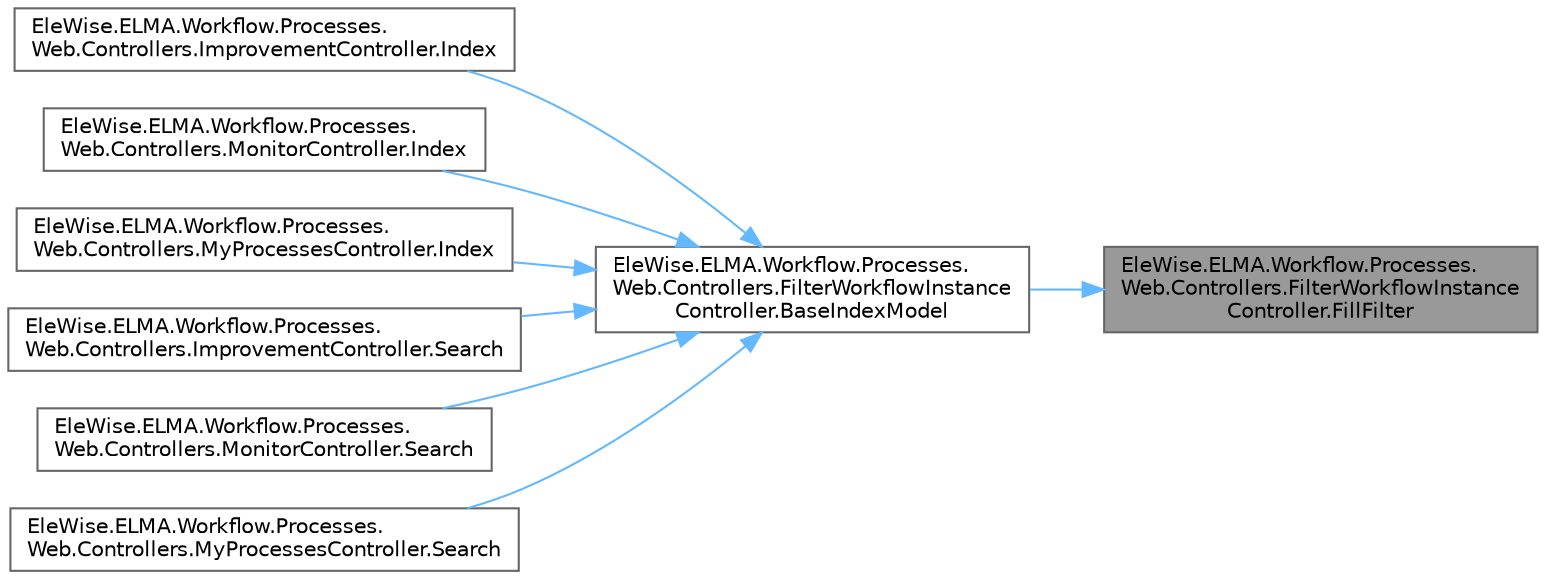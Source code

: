 digraph "EleWise.ELMA.Workflow.Processes.Web.Controllers.FilterWorkflowInstanceController.FillFilter"
{
 // LATEX_PDF_SIZE
  bgcolor="transparent";
  edge [fontname=Helvetica,fontsize=10,labelfontname=Helvetica,labelfontsize=10];
  node [fontname=Helvetica,fontsize=10,shape=box,height=0.2,width=0.4];
  rankdir="RL";
  Node1 [id="Node000001",label="EleWise.ELMA.Workflow.Processes.\lWeb.Controllers.FilterWorkflowInstance\lController.FillFilter",height=0.2,width=0.4,color="gray40", fillcolor="grey60", style="filled", fontcolor="black",tooltip="Посчтитать типы фильтров в подсвойствах"];
  Node1 -> Node2 [id="edge1_Node000001_Node000002",dir="back",color="steelblue1",style="solid",tooltip=" "];
  Node2 [id="Node000002",label="EleWise.ELMA.Workflow.Processes.\lWeb.Controllers.FilterWorkflowInstance\lController.BaseIndexModel",height=0.2,width=0.4,color="grey40", fillcolor="white", style="filled",URL="$class_ele_wise_1_1_e_l_m_a_1_1_workflow_1_1_processes_1_1_web_1_1_controllers_1_1_filter_workflow_instance_controller.html#a9ba554f2296a77442204bfc0ea912a22",tooltip="Модель для фильтрации экземпляров процесса"];
  Node2 -> Node3 [id="edge2_Node000002_Node000003",dir="back",color="steelblue1",style="solid",tooltip=" "];
  Node3 [id="Node000003",label="EleWise.ELMA.Workflow.Processes.\lWeb.Controllers.ImprovementController.Index",height=0.2,width=0.4,color="grey40", fillcolor="white", style="filled",URL="$class_ele_wise_1_1_e_l_m_a_1_1_workflow_1_1_processes_1_1_web_1_1_controllers_1_1_improvement_controller.html#a42b7cf82a1f9c5e89b6d9f4c84272e37",tooltip=" "];
  Node2 -> Node4 [id="edge3_Node000002_Node000004",dir="back",color="steelblue1",style="solid",tooltip=" "];
  Node4 [id="Node000004",label="EleWise.ELMA.Workflow.Processes.\lWeb.Controllers.MonitorController.Index",height=0.2,width=0.4,color="grey40", fillcolor="white", style="filled",URL="$class_ele_wise_1_1_e_l_m_a_1_1_workflow_1_1_processes_1_1_web_1_1_controllers_1_1_monitor_controller.html#af060bc9a1c843377f47a66aa5ee80f7c",tooltip="Главная страница монитора процессов"];
  Node2 -> Node5 [id="edge4_Node000002_Node000005",dir="back",color="steelblue1",style="solid",tooltip=" "];
  Node5 [id="Node000005",label="EleWise.ELMA.Workflow.Processes.\lWeb.Controllers.MyProcessesController.Index",height=0.2,width=0.4,color="grey40", fillcolor="white", style="filled",URL="$class_ele_wise_1_1_e_l_m_a_1_1_workflow_1_1_processes_1_1_web_1_1_controllers_1_1_my_processes_controller.html#aafe5bc73aa5f449643b3dce4b419ad10",tooltip="Мои процессы"];
  Node2 -> Node6 [id="edge5_Node000002_Node000006",dir="back",color="steelblue1",style="solid",tooltip=" "];
  Node6 [id="Node000006",label="EleWise.ELMA.Workflow.Processes.\lWeb.Controllers.ImprovementController.Search",height=0.2,width=0.4,color="grey40", fillcolor="white", style="filled",URL="$class_ele_wise_1_1_e_l_m_a_1_1_workflow_1_1_processes_1_1_web_1_1_controllers_1_1_improvement_controller.html#ab15554412c26695cbeb59d56796ba964",tooltip=" "];
  Node2 -> Node7 [id="edge6_Node000002_Node000007",dir="back",color="steelblue1",style="solid",tooltip=" "];
  Node7 [id="Node000007",label="EleWise.ELMA.Workflow.Processes.\lWeb.Controllers.MonitorController.Search",height=0.2,width=0.4,color="grey40", fillcolor="white", style="filled",URL="$class_ele_wise_1_1_e_l_m_a_1_1_workflow_1_1_processes_1_1_web_1_1_controllers_1_1_monitor_controller.html#a78f89fa4c2d933f70131468382d4c234",tooltip=" "];
  Node2 -> Node8 [id="edge7_Node000002_Node000008",dir="back",color="steelblue1",style="solid",tooltip=" "];
  Node8 [id="Node000008",label="EleWise.ELMA.Workflow.Processes.\lWeb.Controllers.MyProcessesController.Search",height=0.2,width=0.4,color="grey40", fillcolor="white", style="filled",URL="$class_ele_wise_1_1_e_l_m_a_1_1_workflow_1_1_processes_1_1_web_1_1_controllers_1_1_my_processes_controller.html#a1cdc71b72803ef0eb273147af75ab891",tooltip=" "];
}
